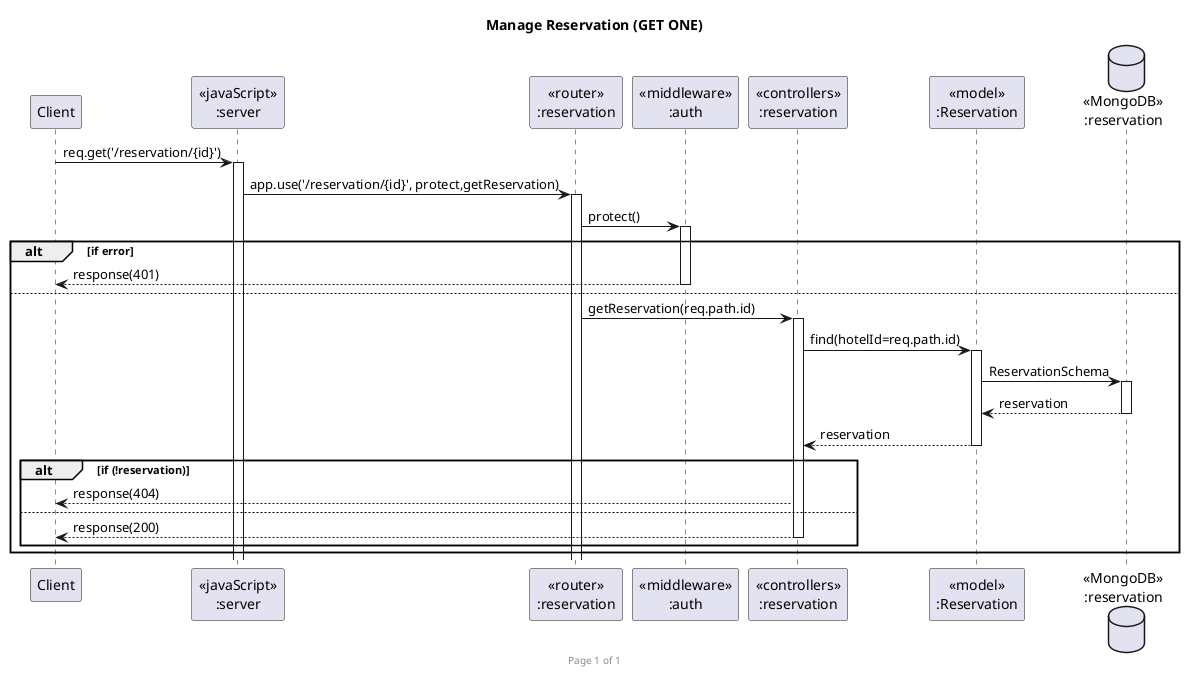 @startuml Manage Reservation (GET ONE)

footer Page %page% of %lastpage%
title "Manage Reservation (GET ONE)"

participant "Client" as client
participant "<<javaScript>>\n:server" as server
participant "<<router>>\n:reservation" as ReservationRouter
participant "<<middleware>>\n:auth" as Middleware
participant "<<controllers>>\n:reservation" as ReservationController
participant "<<model>>\n:Reservation" as ReservationModel
database "<<MongoDB>>\n:reservation" as ReservationDatabase

client->server ++:req.get('/reservation/{id}')
server->ReservationRouter ++:app.use('/reservation/{id}', protect,getReservation)
ReservationRouter->Middleware ++: protect()
alt if error
Middleware-->client --:response(401)
else
ReservationRouter -> ReservationController ++:getReservation(req.path.id)
ReservationController->ReservationModel ++:find(hotelId=req.path.id)
ReservationModel ->ReservationDatabase ++: ReservationSchema
ReservationDatabase --> ReservationModel --: reservation
ReservationController <-- ReservationModel --:reservation
alt if (!reservation)
ReservationController-->client :response(404)
else
ReservationController-->client --:response(200)
end
end

@enduml
